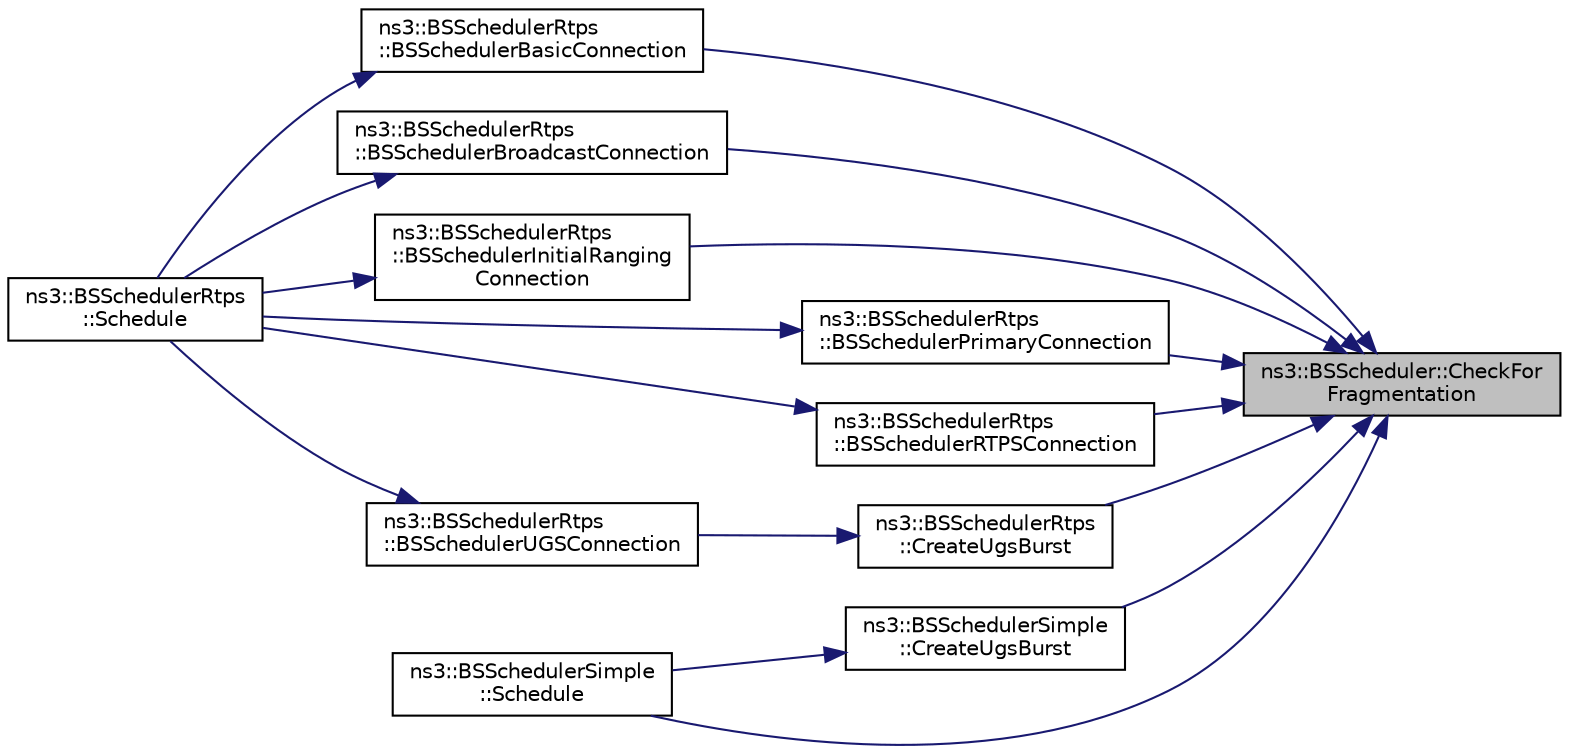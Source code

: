 digraph "ns3::BSScheduler::CheckForFragmentation"
{
 // LATEX_PDF_SIZE
  edge [fontname="Helvetica",fontsize="10",labelfontname="Helvetica",labelfontsize="10"];
  node [fontname="Helvetica",fontsize="10",shape=record];
  rankdir="RL";
  Node1 [label="ns3::BSScheduler::CheckFor\lFragmentation",height=0.2,width=0.4,color="black", fillcolor="grey75", style="filled", fontcolor="black",tooltip="Check if the packet fragmentation is possible for transport connection."];
  Node1 -> Node2 [dir="back",color="midnightblue",fontsize="10",style="solid",fontname="Helvetica"];
  Node2 [label="ns3::BSSchedulerRtps\l::BSSchedulerBasicConnection",height=0.2,width=0.4,color="black", fillcolor="white", style="filled",URL="$classns3_1_1_b_s_scheduler_rtps.html#a9245c54c83bcde5e7178dacbbfc745c6",tooltip="schedules the basic connections"];
  Node2 -> Node3 [dir="back",color="midnightblue",fontsize="10",style="solid",fontname="Helvetica"];
  Node3 [label="ns3::BSSchedulerRtps\l::Schedule",height=0.2,width=0.4,color="black", fillcolor="white", style="filled",URL="$classns3_1_1_b_s_scheduler_rtps.html#a311c9c524b1a898c72afa35a9d7ac0dc",tooltip="Schedule function."];
  Node1 -> Node4 [dir="back",color="midnightblue",fontsize="10",style="solid",fontname="Helvetica"];
  Node4 [label="ns3::BSSchedulerRtps\l::BSSchedulerBroadcastConnection",height=0.2,width=0.4,color="black", fillcolor="white", style="filled",URL="$classns3_1_1_b_s_scheduler_rtps.html#ad041a6417c9cf0ddc40116ac877015ab",tooltip="schedules the broadcast connections"];
  Node4 -> Node3 [dir="back",color="midnightblue",fontsize="10",style="solid",fontname="Helvetica"];
  Node1 -> Node5 [dir="back",color="midnightblue",fontsize="10",style="solid",fontname="Helvetica"];
  Node5 [label="ns3::BSSchedulerRtps\l::BSSchedulerInitialRanging\lConnection",height=0.2,width=0.4,color="black", fillcolor="white", style="filled",URL="$classns3_1_1_b_s_scheduler_rtps.html#aa679d00c7063da179a3d2401e4a37f8e",tooltip="schedules the IR connections"];
  Node5 -> Node3 [dir="back",color="midnightblue",fontsize="10",style="solid",fontname="Helvetica"];
  Node1 -> Node6 [dir="back",color="midnightblue",fontsize="10",style="solid",fontname="Helvetica"];
  Node6 [label="ns3::BSSchedulerRtps\l::BSSchedulerPrimaryConnection",height=0.2,width=0.4,color="black", fillcolor="white", style="filled",URL="$classns3_1_1_b_s_scheduler_rtps.html#a2bd7697f2451b3fa6865c858e7c2556f",tooltip="schedules the primary connection"];
  Node6 -> Node3 [dir="back",color="midnightblue",fontsize="10",style="solid",fontname="Helvetica"];
  Node1 -> Node7 [dir="back",color="midnightblue",fontsize="10",style="solid",fontname="Helvetica"];
  Node7 [label="ns3::BSSchedulerRtps\l::BSSchedulerRTPSConnection",height=0.2,width=0.4,color="black", fillcolor="white", style="filled",URL="$classns3_1_1_b_s_scheduler_rtps.html#acb75718835482da98c9b7eafc756dc4c",tooltip="Downlink Scheduler for rtPS connections."];
  Node7 -> Node3 [dir="back",color="midnightblue",fontsize="10",style="solid",fontname="Helvetica"];
  Node1 -> Node8 [dir="back",color="midnightblue",fontsize="10",style="solid",fontname="Helvetica"];
  Node8 [label="ns3::BSSchedulerRtps\l::CreateUgsBurst",height=0.2,width=0.4,color="black", fillcolor="white", style="filled",URL="$classns3_1_1_b_s_scheduler_rtps.html#a638694f9cafedabeaf7027951a66cc04",tooltip="Creates a downlink UGS burst."];
  Node8 -> Node9 [dir="back",color="midnightblue",fontsize="10",style="solid",fontname="Helvetica"];
  Node9 [label="ns3::BSSchedulerRtps\l::BSSchedulerUGSConnection",height=0.2,width=0.4,color="black", fillcolor="white", style="filled",URL="$classns3_1_1_b_s_scheduler_rtps.html#a71243a521e00bd88f39b681a0f14ed91",tooltip="schedules the UGS connection"];
  Node9 -> Node3 [dir="back",color="midnightblue",fontsize="10",style="solid",fontname="Helvetica"];
  Node1 -> Node10 [dir="back",color="midnightblue",fontsize="10",style="solid",fontname="Helvetica"];
  Node10 [label="ns3::BSSchedulerSimple\l::CreateUgsBurst",height=0.2,width=0.4,color="black", fillcolor="white", style="filled",URL="$classns3_1_1_b_s_scheduler_simple.html#a96aa7cfd2316898092c485af3b74d24c",tooltip="Creates a downlink UGS burst."];
  Node10 -> Node11 [dir="back",color="midnightblue",fontsize="10",style="solid",fontname="Helvetica"];
  Node11 [label="ns3::BSSchedulerSimple\l::Schedule",height=0.2,width=0.4,color="black", fillcolor="white", style="filled",URL="$classns3_1_1_b_s_scheduler_simple.html#ab0ef72a5223a70761910bcda7004f510",tooltip="the scheduling function for the downlink subframe."];
  Node1 -> Node11 [dir="back",color="midnightblue",fontsize="10",style="solid",fontname="Helvetica"];
}
